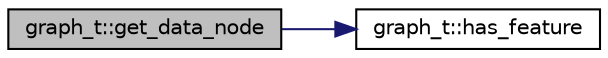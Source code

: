 digraph "graph_t::get_data_node"
{
 // INTERACTIVE_SVG=YES
 // LATEX_PDF_SIZE
  edge [fontname="Helvetica",fontsize="10",labelfontname="Helvetica",labelfontsize="10"];
  node [fontname="Helvetica",fontsize="10",shape=record];
  rankdir="LR";
  Node1 [label="graph_t::get_data_node",height=0.2,width=0.4,color="black", fillcolor="grey75", style="filled", fontcolor="black",tooltip=" "];
  Node1 -> Node2 [color="midnightblue",fontsize="10",style="solid",fontname="Helvetica"];
  Node2 [label="graph_t::has_feature",height=0.2,width=0.4,color="black", fillcolor="white", style="filled",URL="$structgraph__t.html#a9a07fbb8428e15bedd7fa89c8e1a1dc7",tooltip=" "];
}
